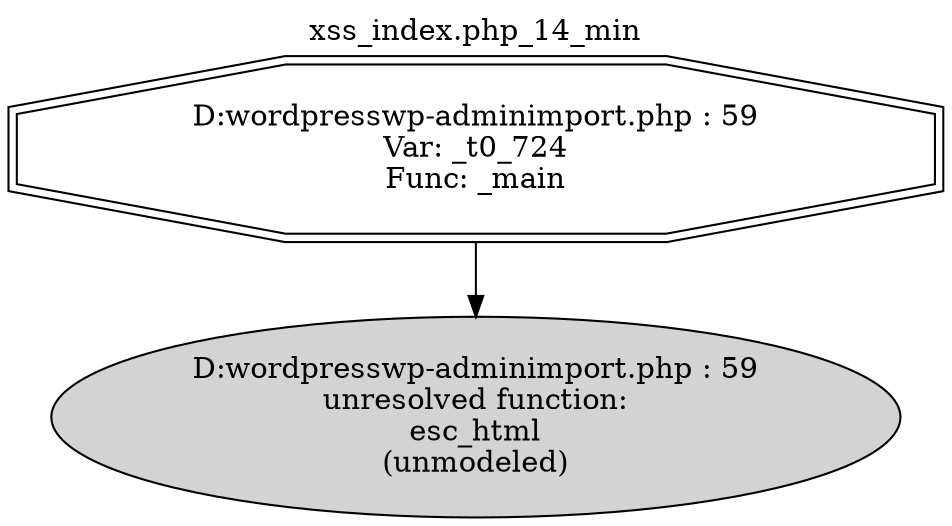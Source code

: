 digraph cfg {
  label="xss_index.php_14_min";
  labelloc=t;
  n1 [shape=doubleoctagon, label="D:\wordpress\wp-admin\import.php : 59\nVar: _t0_724\nFunc: _main\n"];
  n2 [shape=ellipse, label="D:\wordpress\wp-admin\import.php : 59\nunresolved function:\nesc_html\n(unmodeled)\n",style=filled];
  n1 -> n2;
}
